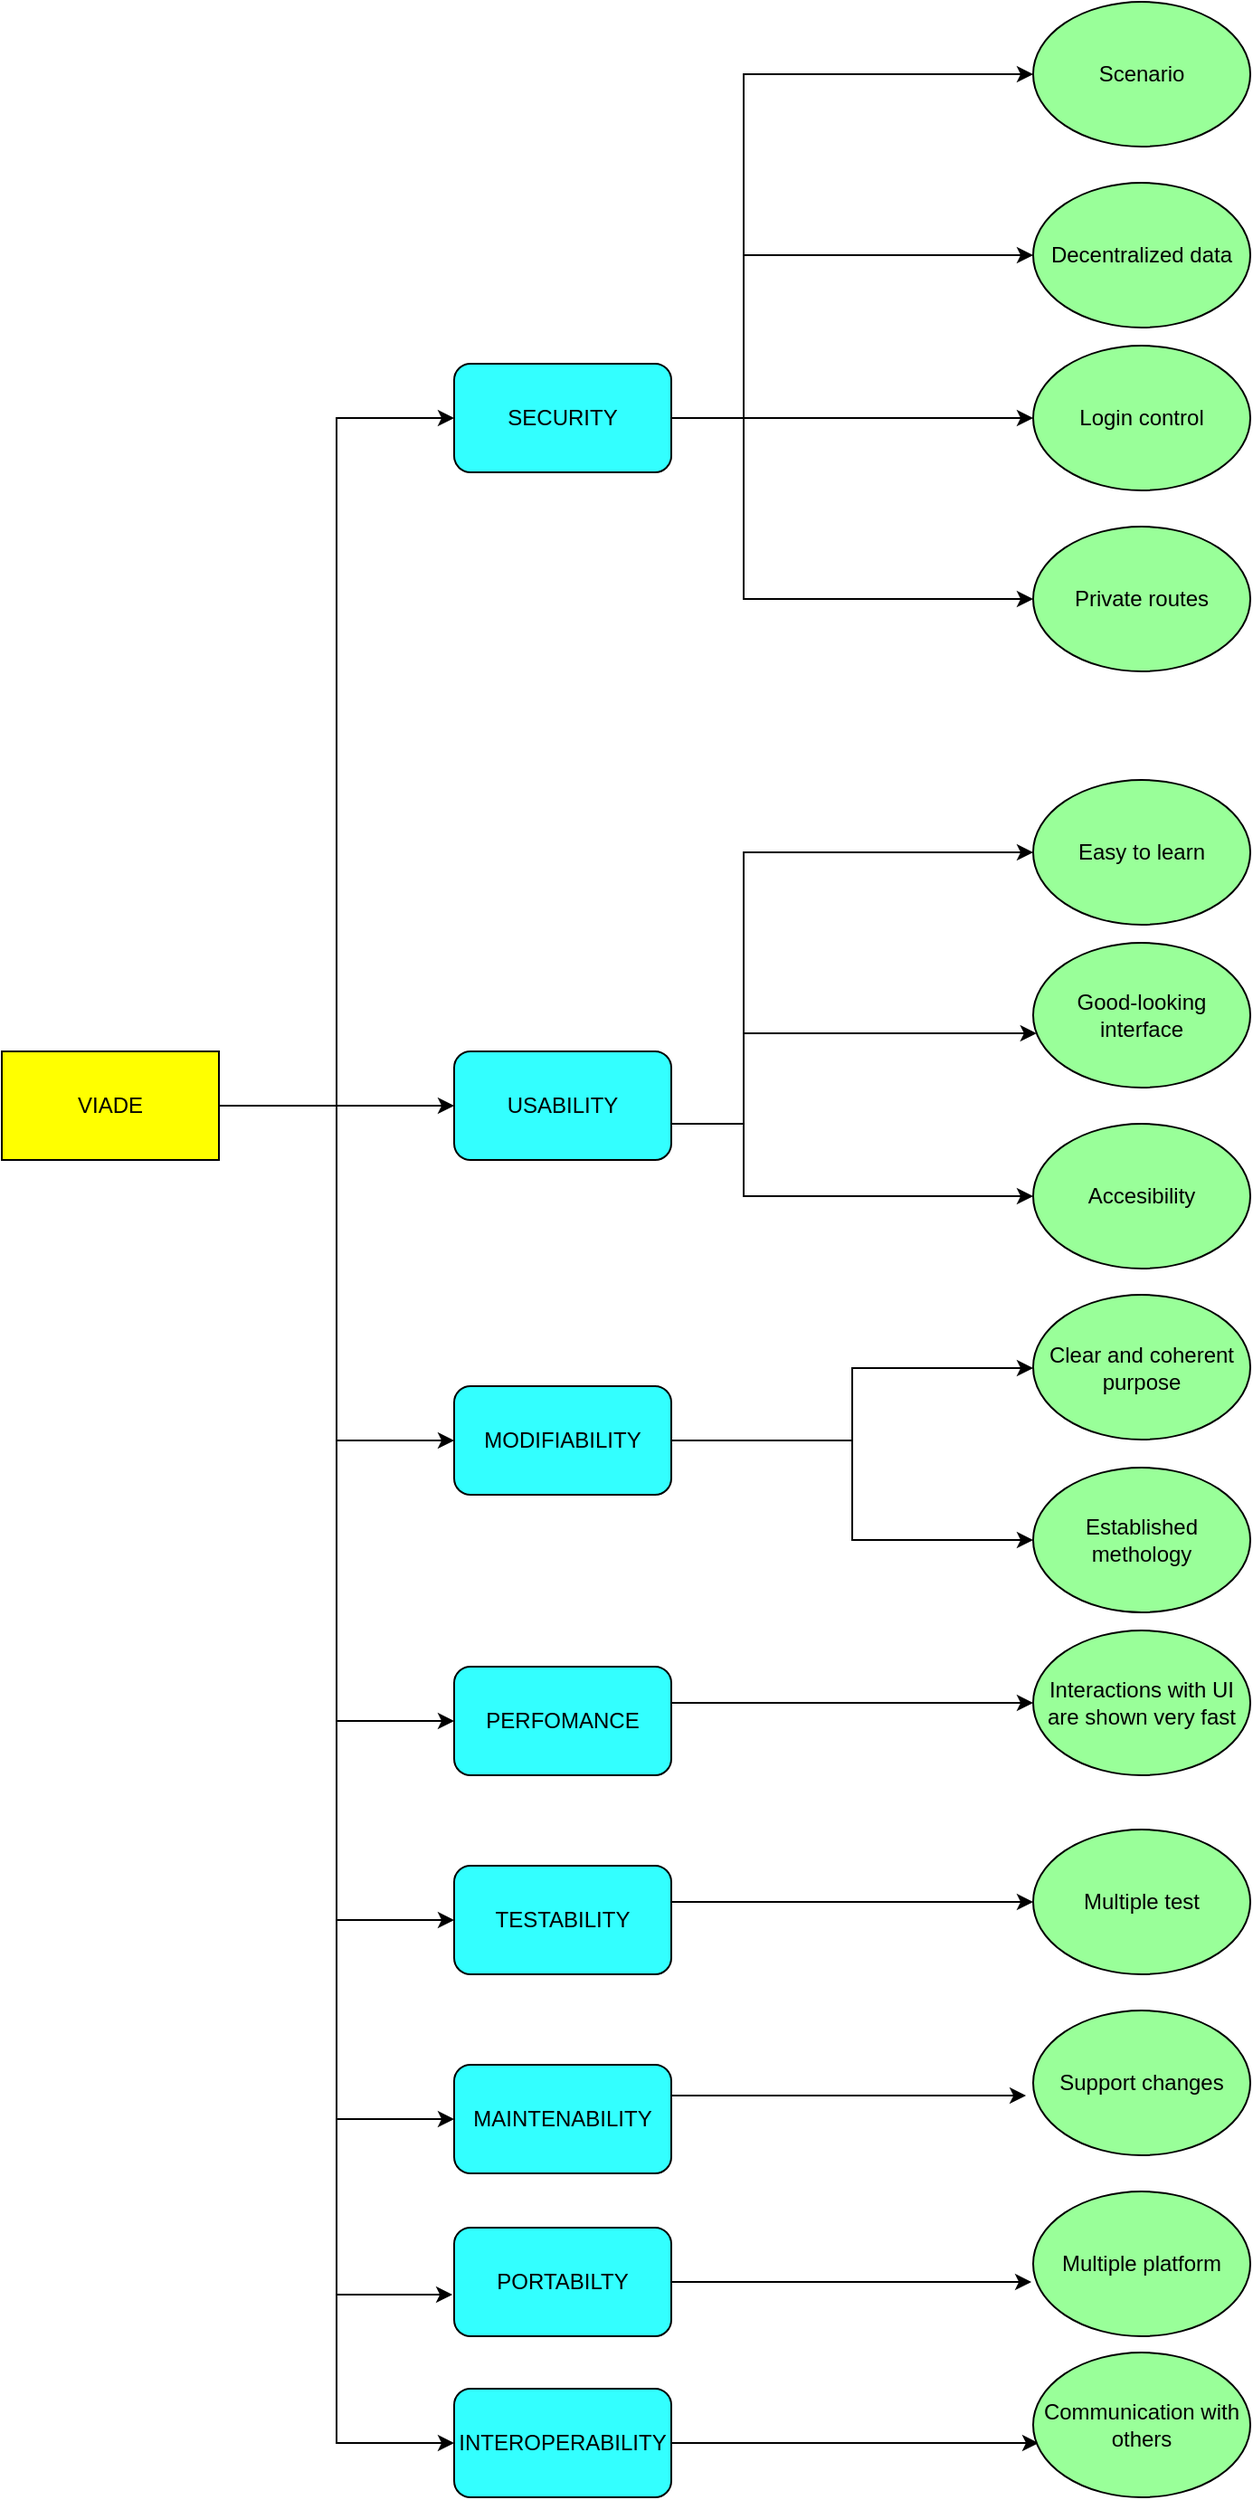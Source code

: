 <mxfile version="12.7.2" type="device"><diagram id="AsK6RTuHsYfcyrYM7HF0" name="Page-1"><mxGraphModel dx="1648" dy="1868" grid="1" gridSize="10" guides="1" tooltips="1" connect="1" arrows="1" fold="1" page="1" pageScale="1" pageWidth="827" pageHeight="1169" math="0" shadow="0"><root><mxCell id="0"/><mxCell id="1" parent="0"/><mxCell id="6gaGNVblOGVjYUveGPdO-15" style="edgeStyle=orthogonalEdgeStyle;rounded=0;orthogonalLoop=1;jettySize=auto;html=1;entryX=0;entryY=0.5;entryDx=0;entryDy=0;" edge="1" parent="1" source="6gaGNVblOGVjYUveGPdO-1" target="6gaGNVblOGVjYUveGPdO-11"><mxGeometry relative="1" as="geometry"><Array as="points"><mxPoint x="440" y="20"/><mxPoint x="440" y="-170"/></Array></mxGeometry></mxCell><mxCell id="6gaGNVblOGVjYUveGPdO-26" style="edgeStyle=orthogonalEdgeStyle;rounded=0;orthogonalLoop=1;jettySize=auto;html=1;exitX=1;exitY=0.5;exitDx=0;exitDy=0;entryX=0;entryY=0.5;entryDx=0;entryDy=0;" edge="1" parent="1" source="6gaGNVblOGVjYUveGPdO-1" target="6gaGNVblOGVjYUveGPdO-13"><mxGeometry relative="1" as="geometry"><Array as="points"><mxPoint x="440" y="20"/><mxPoint x="440" y="-70"/></Array></mxGeometry></mxCell><mxCell id="6gaGNVblOGVjYUveGPdO-27" style="edgeStyle=orthogonalEdgeStyle;rounded=0;orthogonalLoop=1;jettySize=auto;html=1;exitX=1;exitY=0.5;exitDx=0;exitDy=0;entryX=0;entryY=0.5;entryDx=0;entryDy=0;" edge="1" parent="1" source="6gaGNVblOGVjYUveGPdO-1" target="6gaGNVblOGVjYUveGPdO-12"><mxGeometry relative="1" as="geometry"><Array as="points"><mxPoint x="590" y="20"/></Array></mxGeometry></mxCell><mxCell id="6gaGNVblOGVjYUveGPdO-52" style="edgeStyle=orthogonalEdgeStyle;rounded=0;orthogonalLoop=1;jettySize=auto;html=1;exitX=1;exitY=0.5;exitDx=0;exitDy=0;" edge="1" parent="1" source="6gaGNVblOGVjYUveGPdO-1" target="6gaGNVblOGVjYUveGPdO-14"><mxGeometry relative="1" as="geometry"><Array as="points"><mxPoint x="440" y="20"/><mxPoint x="440" y="120"/></Array></mxGeometry></mxCell><mxCell id="6gaGNVblOGVjYUveGPdO-1" value="SECURITY" style="rounded=1;whiteSpace=wrap;html=1;fillColor=#33FFFF;" vertex="1" parent="1"><mxGeometry x="280" y="-10" width="120" height="60" as="geometry"/></mxCell><mxCell id="6gaGNVblOGVjYUveGPdO-18" style="edgeStyle=orthogonalEdgeStyle;rounded=0;orthogonalLoop=1;jettySize=auto;html=1;exitX=1;exitY=0.5;exitDx=0;exitDy=0;entryX=0;entryY=0.5;entryDx=0;entryDy=0;" edge="1" parent="1" source="6gaGNVblOGVjYUveGPdO-2" target="6gaGNVblOGVjYUveGPdO-1"><mxGeometry relative="1" as="geometry"/></mxCell><mxCell id="6gaGNVblOGVjYUveGPdO-19" style="edgeStyle=orthogonalEdgeStyle;rounded=0;orthogonalLoop=1;jettySize=auto;html=1;exitX=1;exitY=0.5;exitDx=0;exitDy=0;entryX=0;entryY=0.5;entryDx=0;entryDy=0;" edge="1" parent="1" source="6gaGNVblOGVjYUveGPdO-2" target="6gaGNVblOGVjYUveGPdO-5"><mxGeometry relative="1" as="geometry"/></mxCell><mxCell id="6gaGNVblOGVjYUveGPdO-20" style="edgeStyle=orthogonalEdgeStyle;rounded=0;orthogonalLoop=1;jettySize=auto;html=1;exitX=1;exitY=0.5;exitDx=0;exitDy=0;entryX=0;entryY=0.5;entryDx=0;entryDy=0;" edge="1" parent="1" source="6gaGNVblOGVjYUveGPdO-2" target="6gaGNVblOGVjYUveGPdO-4"><mxGeometry relative="1" as="geometry"/></mxCell><mxCell id="6gaGNVblOGVjYUveGPdO-22" style="edgeStyle=orthogonalEdgeStyle;rounded=0;orthogonalLoop=1;jettySize=auto;html=1;exitX=1;exitY=0.5;exitDx=0;exitDy=0;entryX=0;entryY=0.5;entryDx=0;entryDy=0;" edge="1" parent="1" source="6gaGNVblOGVjYUveGPdO-2" target="6gaGNVblOGVjYUveGPdO-6"><mxGeometry relative="1" as="geometry"/></mxCell><mxCell id="6gaGNVblOGVjYUveGPdO-23" style="edgeStyle=orthogonalEdgeStyle;rounded=0;orthogonalLoop=1;jettySize=auto;html=1;exitX=1;exitY=0.5;exitDx=0;exitDy=0;entryX=0;entryY=0.5;entryDx=0;entryDy=0;" edge="1" parent="1" source="6gaGNVblOGVjYUveGPdO-2" target="6gaGNVblOGVjYUveGPdO-9"><mxGeometry relative="1" as="geometry"/></mxCell><mxCell id="6gaGNVblOGVjYUveGPdO-24" style="edgeStyle=orthogonalEdgeStyle;rounded=0;orthogonalLoop=1;jettySize=auto;html=1;exitX=1;exitY=0.5;exitDx=0;exitDy=0;entryX=0;entryY=0.5;entryDx=0;entryDy=0;" edge="1" parent="1" source="6gaGNVblOGVjYUveGPdO-2" target="6gaGNVblOGVjYUveGPdO-8"><mxGeometry relative="1" as="geometry"/></mxCell><mxCell id="6gaGNVblOGVjYUveGPdO-25" style="edgeStyle=orthogonalEdgeStyle;rounded=0;orthogonalLoop=1;jettySize=auto;html=1;exitX=1;exitY=0.5;exitDx=0;exitDy=0;entryX=-0.008;entryY=0.617;entryDx=0;entryDy=0;entryPerimeter=0;" edge="1" parent="1" source="6gaGNVblOGVjYUveGPdO-2" target="6gaGNVblOGVjYUveGPdO-7"><mxGeometry relative="1" as="geometry"/></mxCell><mxCell id="6gaGNVblOGVjYUveGPdO-49" style="edgeStyle=orthogonalEdgeStyle;rounded=0;orthogonalLoop=1;jettySize=auto;html=1;exitX=1;exitY=0.5;exitDx=0;exitDy=0;entryX=0;entryY=0.5;entryDx=0;entryDy=0;" edge="1" parent="1" source="6gaGNVblOGVjYUveGPdO-2" target="6gaGNVblOGVjYUveGPdO-10"><mxGeometry relative="1" as="geometry"/></mxCell><mxCell id="6gaGNVblOGVjYUveGPdO-2" value="VIADE" style="rounded=0;whiteSpace=wrap;html=1;fillColor=#FFFF00;" vertex="1" parent="1"><mxGeometry x="30" y="370" width="120" height="60" as="geometry"/></mxCell><mxCell id="6gaGNVblOGVjYUveGPdO-36" style="edgeStyle=orthogonalEdgeStyle;rounded=0;orthogonalLoop=1;jettySize=auto;html=1;exitX=1;exitY=0.5;exitDx=0;exitDy=0;" edge="1" parent="1" source="6gaGNVblOGVjYUveGPdO-4" target="6gaGNVblOGVjYUveGPdO-35"><mxGeometry relative="1" as="geometry"><Array as="points"><mxPoint x="500" y="585"/><mxPoint x="500" y="545"/></Array></mxGeometry></mxCell><mxCell id="6gaGNVblOGVjYUveGPdO-37" style="edgeStyle=orthogonalEdgeStyle;rounded=0;orthogonalLoop=1;jettySize=auto;html=1;exitX=1;exitY=0.5;exitDx=0;exitDy=0;entryX=0;entryY=0.5;entryDx=0;entryDy=0;" edge="1" parent="1" source="6gaGNVblOGVjYUveGPdO-4" target="6gaGNVblOGVjYUveGPdO-34"><mxGeometry relative="1" as="geometry"/></mxCell><mxCell id="6gaGNVblOGVjYUveGPdO-4" value="MODIFIABILITY" style="rounded=1;whiteSpace=wrap;html=1;fillColor=#33FFFF;" vertex="1" parent="1"><mxGeometry x="280" y="555" width="120" height="60" as="geometry"/></mxCell><mxCell id="6gaGNVblOGVjYUveGPdO-31" style="edgeStyle=orthogonalEdgeStyle;rounded=0;orthogonalLoop=1;jettySize=auto;html=1;exitX=1;exitY=0.5;exitDx=0;exitDy=0;entryX=0;entryY=0.5;entryDx=0;entryDy=0;" edge="1" parent="1" source="6gaGNVblOGVjYUveGPdO-5" target="6gaGNVblOGVjYUveGPdO-30"><mxGeometry relative="1" as="geometry"><Array as="points"><mxPoint x="400" y="410"/><mxPoint x="440" y="410"/><mxPoint x="440" y="260"/></Array></mxGeometry></mxCell><mxCell id="6gaGNVblOGVjYUveGPdO-32" style="edgeStyle=orthogonalEdgeStyle;rounded=0;orthogonalLoop=1;jettySize=auto;html=1;exitX=1;exitY=0.5;exitDx=0;exitDy=0;" edge="1" parent="1" source="6gaGNVblOGVjYUveGPdO-5" target="6gaGNVblOGVjYUveGPdO-29"><mxGeometry relative="1" as="geometry"><Array as="points"><mxPoint x="400" y="410"/><mxPoint x="440" y="410"/><mxPoint x="440" y="360"/></Array></mxGeometry></mxCell><mxCell id="6gaGNVblOGVjYUveGPdO-33" style="edgeStyle=orthogonalEdgeStyle;rounded=0;orthogonalLoop=1;jettySize=auto;html=1;exitX=1;exitY=0.5;exitDx=0;exitDy=0;entryX=0;entryY=0.5;entryDx=0;entryDy=0;" edge="1" parent="1" source="6gaGNVblOGVjYUveGPdO-5" target="6gaGNVblOGVjYUveGPdO-28"><mxGeometry relative="1" as="geometry"><Array as="points"><mxPoint x="400" y="410"/><mxPoint x="440" y="410"/><mxPoint x="440" y="450"/></Array></mxGeometry></mxCell><mxCell id="6gaGNVblOGVjYUveGPdO-5" value="USABILITY" style="rounded=1;whiteSpace=wrap;html=1;fillColor=#33FFFF;" vertex="1" parent="1"><mxGeometry x="280" y="370" width="120" height="60" as="geometry"/></mxCell><mxCell id="6gaGNVblOGVjYUveGPdO-39" style="edgeStyle=orthogonalEdgeStyle;rounded=0;orthogonalLoop=1;jettySize=auto;html=1;exitX=1;exitY=0.5;exitDx=0;exitDy=0;" edge="1" parent="1" source="6gaGNVblOGVjYUveGPdO-6" target="6gaGNVblOGVjYUveGPdO-38"><mxGeometry relative="1" as="geometry"><Array as="points"><mxPoint x="400" y="730"/></Array></mxGeometry></mxCell><mxCell id="6gaGNVblOGVjYUveGPdO-6" value="PERFOMANCE" style="rounded=1;whiteSpace=wrap;html=1;fillColor=#33FFFF;" vertex="1" parent="1"><mxGeometry x="280" y="710" width="120" height="60" as="geometry"/></mxCell><mxCell id="6gaGNVblOGVjYUveGPdO-48" value="" style="edgeStyle=orthogonalEdgeStyle;rounded=0;orthogonalLoop=1;jettySize=auto;html=1;entryX=-0.008;entryY=0.625;entryDx=0;entryDy=0;entryPerimeter=0;" edge="1" parent="1" source="6gaGNVblOGVjYUveGPdO-7" target="6gaGNVblOGVjYUveGPdO-44"><mxGeometry relative="1" as="geometry"><mxPoint x="480" y="1050" as="targetPoint"/></mxGeometry></mxCell><mxCell id="6gaGNVblOGVjYUveGPdO-7" value="PORTABILTY" style="rounded=1;whiteSpace=wrap;html=1;fillColor=#33FFFF;" vertex="1" parent="1"><mxGeometry x="280" y="1020" width="120" height="60" as="geometry"/></mxCell><mxCell id="6gaGNVblOGVjYUveGPdO-46" style="edgeStyle=orthogonalEdgeStyle;rounded=0;orthogonalLoop=1;jettySize=auto;html=1;exitX=1;exitY=0.25;exitDx=0;exitDy=0;entryX=-0.033;entryY=0.588;entryDx=0;entryDy=0;entryPerimeter=0;" edge="1" parent="1" source="6gaGNVblOGVjYUveGPdO-8" target="6gaGNVblOGVjYUveGPdO-45"><mxGeometry relative="1" as="geometry"><Array as="points"><mxPoint x="400" y="947"/></Array></mxGeometry></mxCell><mxCell id="6gaGNVblOGVjYUveGPdO-8" value="MAINTENABILITY" style="rounded=1;whiteSpace=wrap;html=1;fillColor=#33FFFF;" vertex="1" parent="1"><mxGeometry x="280" y="930" width="120" height="60" as="geometry"/></mxCell><mxCell id="6gaGNVblOGVjYUveGPdO-41" style="edgeStyle=orthogonalEdgeStyle;rounded=0;orthogonalLoop=1;jettySize=auto;html=1;exitX=1;exitY=0.5;exitDx=0;exitDy=0;entryX=0;entryY=0.5;entryDx=0;entryDy=0;" edge="1" parent="1" source="6gaGNVblOGVjYUveGPdO-9" target="6gaGNVblOGVjYUveGPdO-40"><mxGeometry relative="1" as="geometry"><Array as="points"><mxPoint x="400" y="840"/></Array></mxGeometry></mxCell><mxCell id="6gaGNVblOGVjYUveGPdO-9" value="TESTABILITY" style="rounded=1;whiteSpace=wrap;html=1;fillColor=#33FFFF;" vertex="1" parent="1"><mxGeometry x="280" y="820" width="120" height="60" as="geometry"/></mxCell><mxCell id="6gaGNVblOGVjYUveGPdO-51" style="edgeStyle=orthogonalEdgeStyle;rounded=0;orthogonalLoop=1;jettySize=auto;html=1;exitX=1;exitY=0.5;exitDx=0;exitDy=0;entryX=0.025;entryY=0.625;entryDx=0;entryDy=0;entryPerimeter=0;" edge="1" parent="1" source="6gaGNVblOGVjYUveGPdO-10" target="6gaGNVblOGVjYUveGPdO-43"><mxGeometry relative="1" as="geometry"/></mxCell><mxCell id="6gaGNVblOGVjYUveGPdO-10" value="INTEROPERABILITY" style="rounded=1;whiteSpace=wrap;html=1;fillColor=#33FFFF;" vertex="1" parent="1"><mxGeometry x="280" y="1109" width="120" height="60" as="geometry"/></mxCell><mxCell id="6gaGNVblOGVjYUveGPdO-11" value="Scenario" style="ellipse;whiteSpace=wrap;html=1;fillColor=#99FF99;" vertex="1" parent="1"><mxGeometry x="600" y="-210" width="120" height="80" as="geometry"/></mxCell><mxCell id="6gaGNVblOGVjYUveGPdO-12" value="Login control" style="ellipse;whiteSpace=wrap;html=1;fillColor=#99FF99;" vertex="1" parent="1"><mxGeometry x="600" y="-20" width="120" height="80" as="geometry"/></mxCell><mxCell id="6gaGNVblOGVjYUveGPdO-13" value="Decentralized data" style="ellipse;whiteSpace=wrap;html=1;fillColor=#99FF99;" vertex="1" parent="1"><mxGeometry x="600" y="-110" width="120" height="80" as="geometry"/></mxCell><mxCell id="6gaGNVblOGVjYUveGPdO-14" value="Private routes" style="ellipse;whiteSpace=wrap;html=1;fillColor=#99FF99;" vertex="1" parent="1"><mxGeometry x="600" y="80" width="120" height="80" as="geometry"/></mxCell><mxCell id="6gaGNVblOGVjYUveGPdO-28" value="Accesibility" style="ellipse;whiteSpace=wrap;html=1;fillColor=#99FF99;" vertex="1" parent="1"><mxGeometry x="600" y="410" width="120" height="80" as="geometry"/></mxCell><mxCell id="6gaGNVblOGVjYUveGPdO-29" value="Good-looking interface" style="ellipse;whiteSpace=wrap;html=1;fillColor=#99FF99;" vertex="1" parent="1"><mxGeometry x="600" y="310" width="120" height="80" as="geometry"/></mxCell><mxCell id="6gaGNVblOGVjYUveGPdO-30" value="Easy to learn" style="ellipse;whiteSpace=wrap;html=1;fillColor=#99FF99;" vertex="1" parent="1"><mxGeometry x="600" y="220" width="120" height="80" as="geometry"/></mxCell><mxCell id="6gaGNVblOGVjYUveGPdO-34" value="Established methology" style="ellipse;whiteSpace=wrap;html=1;fillColor=#99FF99;" vertex="1" parent="1"><mxGeometry x="600" y="600" width="120" height="80" as="geometry"/></mxCell><mxCell id="6gaGNVblOGVjYUveGPdO-35" value="Clear and coherent purpose" style="ellipse;whiteSpace=wrap;html=1;fillColor=#99FF99;" vertex="1" parent="1"><mxGeometry x="600" y="504.5" width="120" height="80" as="geometry"/></mxCell><mxCell id="6gaGNVblOGVjYUveGPdO-38" value="Interactions with UI are shown very fast" style="ellipse;whiteSpace=wrap;html=1;fillColor=#99FF99;" vertex="1" parent="1"><mxGeometry x="600" y="690" width="120" height="80" as="geometry"/></mxCell><mxCell id="6gaGNVblOGVjYUveGPdO-40" value="Multiple test" style="ellipse;whiteSpace=wrap;html=1;fillColor=#99FF99;" vertex="1" parent="1"><mxGeometry x="600" y="800" width="120" height="80" as="geometry"/></mxCell><mxCell id="6gaGNVblOGVjYUveGPdO-43" value="Communication with others" style="ellipse;whiteSpace=wrap;html=1;fillColor=#99FF99;" vertex="1" parent="1"><mxGeometry x="600" y="1089" width="120" height="80" as="geometry"/></mxCell><mxCell id="6gaGNVblOGVjYUveGPdO-44" value="Multiple platform" style="ellipse;whiteSpace=wrap;html=1;fillColor=#99FF99;" vertex="1" parent="1"><mxGeometry x="600" y="1000" width="120" height="80" as="geometry"/></mxCell><mxCell id="6gaGNVblOGVjYUveGPdO-45" value="Support changes" style="ellipse;whiteSpace=wrap;html=1;fillColor=#99FF99;" vertex="1" parent="1"><mxGeometry x="600" y="900" width="120" height="80" as="geometry"/></mxCell></root></mxGraphModel></diagram></mxfile>